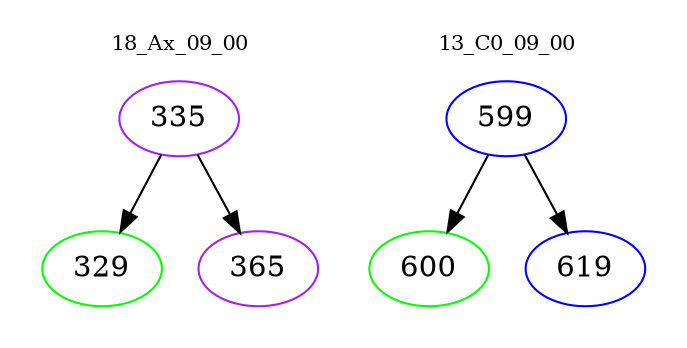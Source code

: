 digraph{
subgraph cluster_0 {
color = white
label = "18_Ax_09_00";
fontsize=10;
T0_335 [label="335", color="purple"]
T0_335 -> T0_329 [color="black"]
T0_329 [label="329", color="green"]
T0_335 -> T0_365 [color="black"]
T0_365 [label="365", color="purple"]
}
subgraph cluster_1 {
color = white
label = "13_C0_09_00";
fontsize=10;
T1_599 [label="599", color="blue"]
T1_599 -> T1_600 [color="black"]
T1_600 [label="600", color="green"]
T1_599 -> T1_619 [color="black"]
T1_619 [label="619", color="blue"]
}
}

